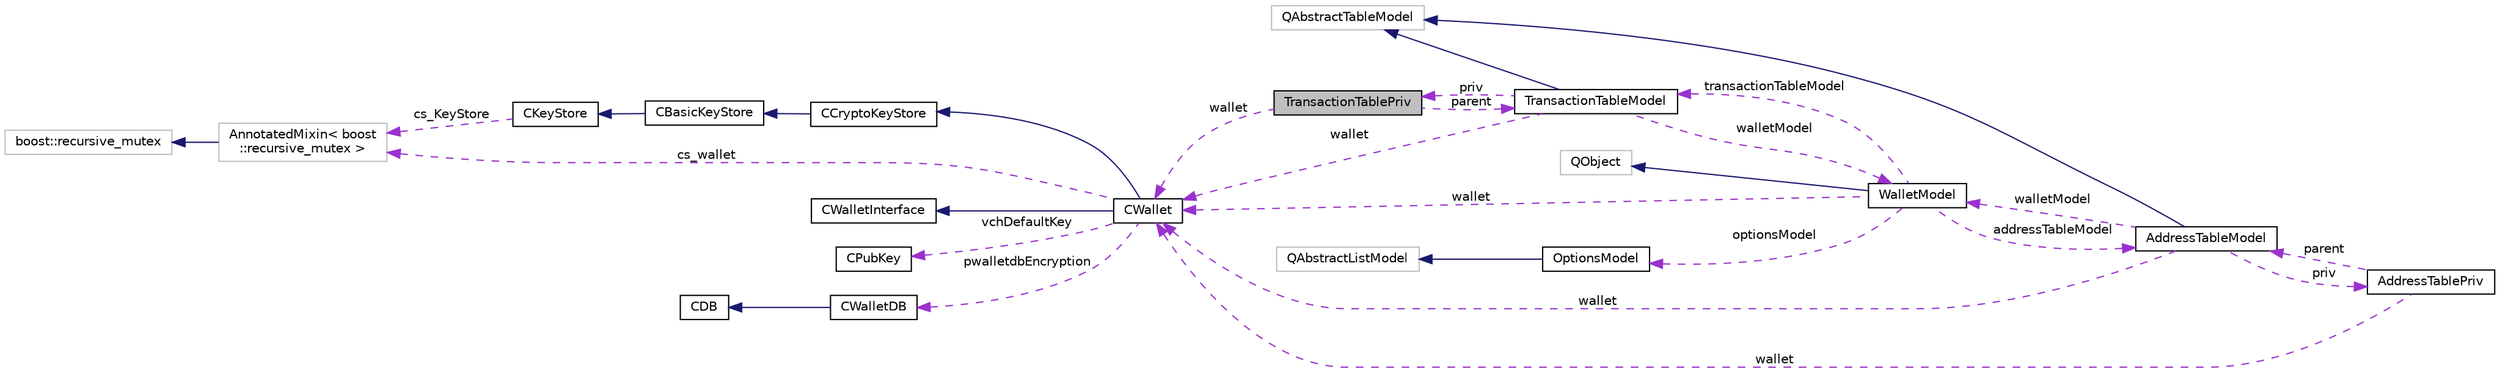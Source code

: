 digraph "TransactionTablePriv"
{
  edge [fontname="Helvetica",fontsize="10",labelfontname="Helvetica",labelfontsize="10"];
  node [fontname="Helvetica",fontsize="10",shape=record];
  rankdir="LR";
  Node1 [label="TransactionTablePriv",height=0.2,width=0.4,color="black", fillcolor="grey75", style="filled", fontcolor="black"];
  Node2 -> Node1 [dir="back",color="darkorchid3",fontsize="10",style="dashed",label=" parent" ,fontname="Helvetica"];
  Node2 [label="TransactionTableModel",height=0.2,width=0.4,color="black", fillcolor="white", style="filled",URL="$d7/dfe/class_transaction_table_model.html",tooltip="UI model for the transaction table of a wallet. "];
  Node3 -> Node2 [dir="back",color="midnightblue",fontsize="10",style="solid",fontname="Helvetica"];
  Node3 [label="QAbstractTableModel",height=0.2,width=0.4,color="grey75", fillcolor="white", style="filled"];
  Node1 -> Node2 [dir="back",color="darkorchid3",fontsize="10",style="dashed",label=" priv" ,fontname="Helvetica"];
  Node4 -> Node2 [dir="back",color="darkorchid3",fontsize="10",style="dashed",label=" walletModel" ,fontname="Helvetica"];
  Node4 [label="WalletModel",height=0.2,width=0.4,color="black", fillcolor="white", style="filled",URL="$d4/d27/class_wallet_model.html",tooltip="Interface to Ion wallet from Qt view code. "];
  Node5 -> Node4 [dir="back",color="midnightblue",fontsize="10",style="solid",fontname="Helvetica"];
  Node5 [label="QObject",height=0.2,width=0.4,color="grey75", fillcolor="white", style="filled"];
  Node2 -> Node4 [dir="back",color="darkorchid3",fontsize="10",style="dashed",label=" transactionTableModel" ,fontname="Helvetica"];
  Node6 -> Node4 [dir="back",color="darkorchid3",fontsize="10",style="dashed",label=" addressTableModel" ,fontname="Helvetica"];
  Node6 [label="AddressTableModel",height=0.2,width=0.4,color="black", fillcolor="white", style="filled",URL="$d9/ded/class_address_table_model.html",tooltip="Qt model of the address book in the core. "];
  Node3 -> Node6 [dir="back",color="midnightblue",fontsize="10",style="solid",fontname="Helvetica"];
  Node7 -> Node6 [dir="back",color="darkorchid3",fontsize="10",style="dashed",label=" priv" ,fontname="Helvetica"];
  Node7 [label="AddressTablePriv",height=0.2,width=0.4,color="black", fillcolor="white", style="filled",URL="$de/dba/class_address_table_priv.html"];
  Node6 -> Node7 [dir="back",color="darkorchid3",fontsize="10",style="dashed",label=" parent" ,fontname="Helvetica"];
  Node8 -> Node7 [dir="back",color="darkorchid3",fontsize="10",style="dashed",label=" wallet" ,fontname="Helvetica"];
  Node8 [label="CWallet",height=0.2,width=0.4,color="black", fillcolor="white", style="filled",URL="$d2/de5/class_c_wallet.html",tooltip="A CWallet is an extension of a keystore, which also maintains a set of transactions and balances..."];
  Node9 -> Node8 [dir="back",color="midnightblue",fontsize="10",style="solid",fontname="Helvetica"];
  Node9 [label="CCryptoKeyStore",height=0.2,width=0.4,color="black", fillcolor="white", style="filled",URL="$db/dad/class_c_crypto_key_store.html",tooltip="Keystore which keeps the private keys encrypted. "];
  Node10 -> Node9 [dir="back",color="midnightblue",fontsize="10",style="solid",fontname="Helvetica"];
  Node10 [label="CBasicKeyStore",height=0.2,width=0.4,color="black", fillcolor="white", style="filled",URL="$db/db1/class_c_basic_key_store.html",tooltip="Basic key store, that keeps keys in an address->secret map. "];
  Node11 -> Node10 [dir="back",color="midnightblue",fontsize="10",style="solid",fontname="Helvetica"];
  Node11 [label="CKeyStore",height=0.2,width=0.4,color="black", fillcolor="white", style="filled",URL="$d0/dc3/class_c_key_store.html",tooltip="A virtual base class for key stores. "];
  Node12 -> Node11 [dir="back",color="darkorchid3",fontsize="10",style="dashed",label=" cs_KeyStore" ,fontname="Helvetica"];
  Node12 [label="AnnotatedMixin\< boost\l::recursive_mutex \>",height=0.2,width=0.4,color="grey75", fillcolor="white", style="filled"];
  Node13 -> Node12 [dir="back",color="midnightblue",fontsize="10",style="solid",fontname="Helvetica"];
  Node13 [label="boost::recursive_mutex",height=0.2,width=0.4,color="grey75", fillcolor="white", style="filled"];
  Node14 -> Node8 [dir="back",color="midnightblue",fontsize="10",style="solid",fontname="Helvetica"];
  Node14 [label="CWalletInterface",height=0.2,width=0.4,color="black", fillcolor="white", style="filled",URL="$dc/d1a/class_c_wallet_interface.html"];
  Node15 -> Node8 [dir="back",color="darkorchid3",fontsize="10",style="dashed",label=" vchDefaultKey" ,fontname="Helvetica"];
  Node15 [label="CPubKey",height=0.2,width=0.4,color="black", fillcolor="white", style="filled",URL="$da/d4e/class_c_pub_key.html",tooltip="An encapsulated public key. "];
  Node12 -> Node8 [dir="back",color="darkorchid3",fontsize="10",style="dashed",label=" cs_wallet" ,fontname="Helvetica"];
  Node16 -> Node8 [dir="back",color="darkorchid3",fontsize="10",style="dashed",label=" pwalletdbEncryption" ,fontname="Helvetica"];
  Node16 [label="CWalletDB",height=0.2,width=0.4,color="black", fillcolor="white", style="filled",URL="$d4/d90/class_c_wallet_d_b.html",tooltip="Access to the wallet database (wallet.dat) "];
  Node17 -> Node16 [dir="back",color="midnightblue",fontsize="10",style="solid",fontname="Helvetica"];
  Node17 [label="CDB",height=0.2,width=0.4,color="black", fillcolor="white", style="filled",URL="$d1/d2e/class_c_d_b.html",tooltip="RAII class that provides access to a Berkeley database. "];
  Node4 -> Node6 [dir="back",color="darkorchid3",fontsize="10",style="dashed",label=" walletModel" ,fontname="Helvetica"];
  Node8 -> Node6 [dir="back",color="darkorchid3",fontsize="10",style="dashed",label=" wallet" ,fontname="Helvetica"];
  Node18 -> Node4 [dir="back",color="darkorchid3",fontsize="10",style="dashed",label=" optionsModel" ,fontname="Helvetica"];
  Node18 [label="OptionsModel",height=0.2,width=0.4,color="black", fillcolor="white", style="filled",URL="$da/d1f/class_options_model.html",tooltip="Interface from Qt to configuration data structure for Ion client. "];
  Node19 -> Node18 [dir="back",color="midnightblue",fontsize="10",style="solid",fontname="Helvetica"];
  Node19 [label="QAbstractListModel",height=0.2,width=0.4,color="grey75", fillcolor="white", style="filled"];
  Node8 -> Node4 [dir="back",color="darkorchid3",fontsize="10",style="dashed",label=" wallet" ,fontname="Helvetica"];
  Node8 -> Node2 [dir="back",color="darkorchid3",fontsize="10",style="dashed",label=" wallet" ,fontname="Helvetica"];
  Node8 -> Node1 [dir="back",color="darkorchid3",fontsize="10",style="dashed",label=" wallet" ,fontname="Helvetica"];
}
